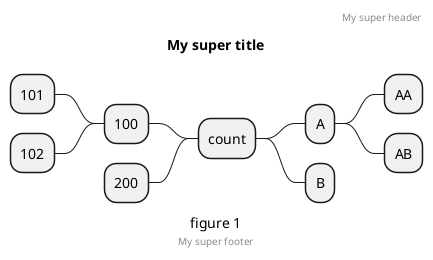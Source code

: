 {
  "sha1": "3jt3ebp7az00ipcen9a88ptr4olt5c4",
  "insertion": {
    "when": "2024-05-30T20:48:20.286Z",
    "user": "plantuml@gmail.com"
  }
}
@startmindmap
caption figure 1
title My super title

left side

* count
** 100
*** 101
*** 102
** 200

right side
** A
*** AA
*** AB
** B

header
My super header
endheader

center footer My super footer
@endmindmap
